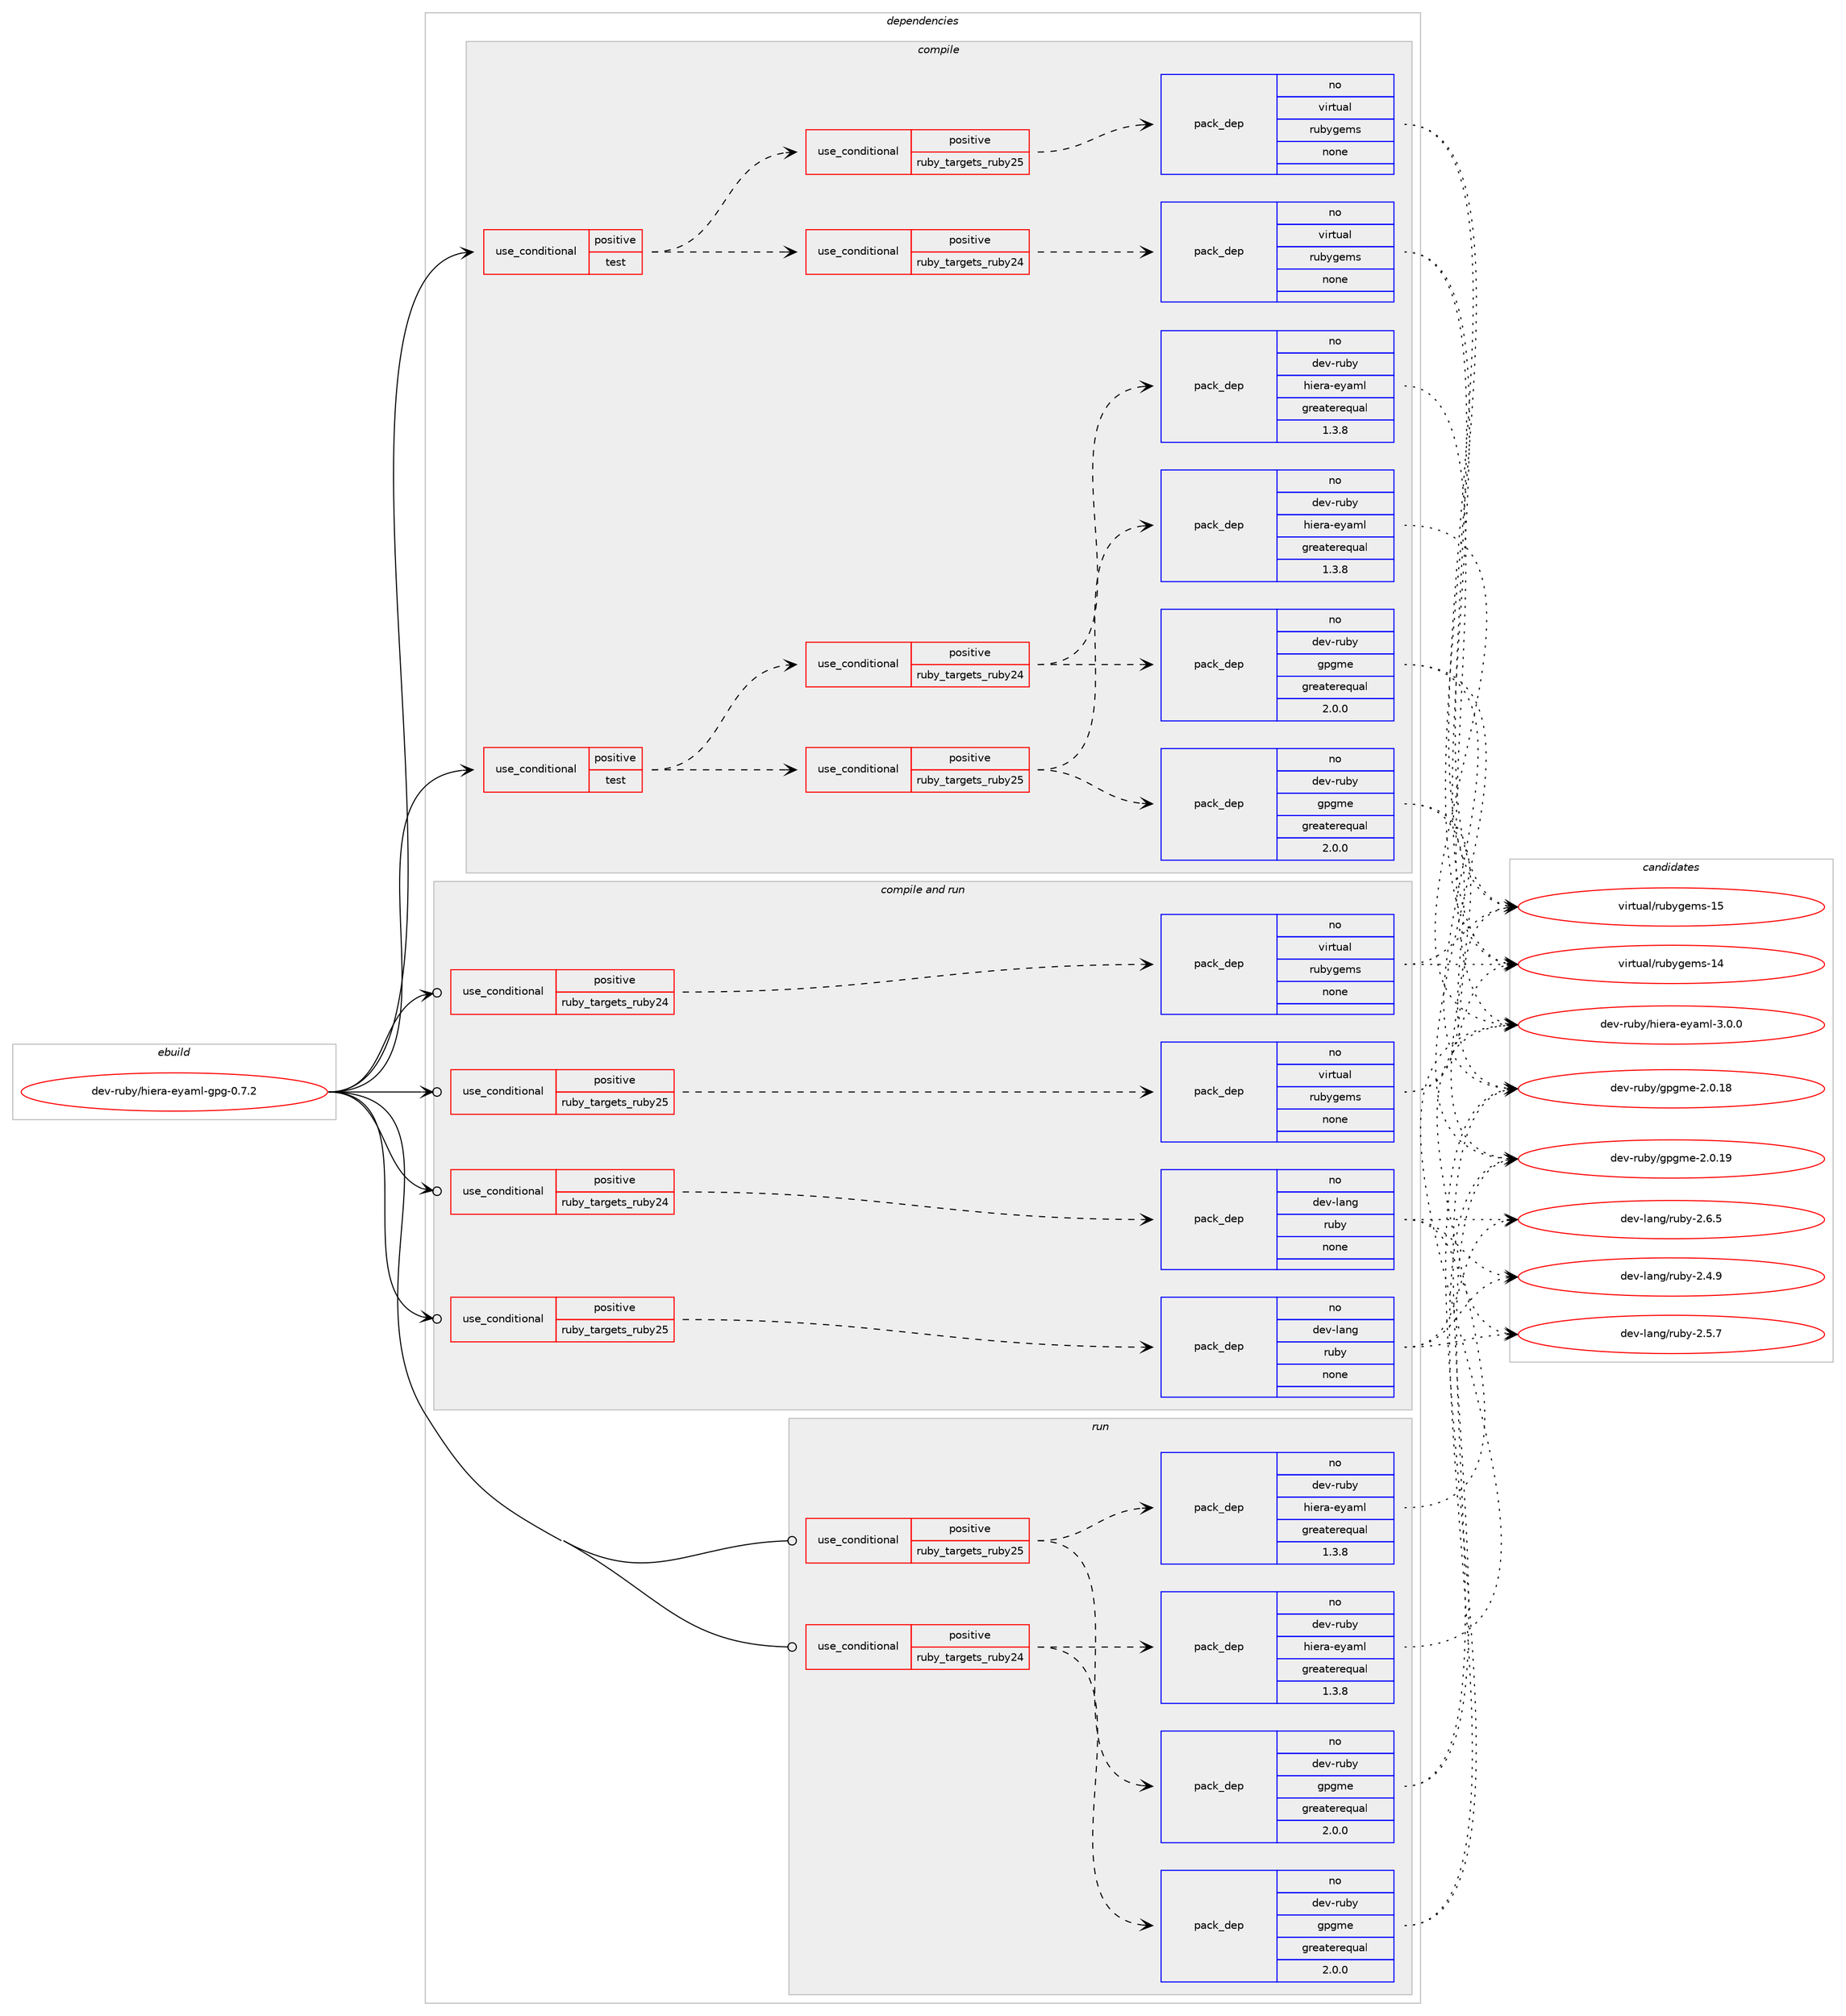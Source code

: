 digraph prolog {

# *************
# Graph options
# *************

newrank=true;
concentrate=true;
compound=true;
graph [rankdir=LR,fontname=Helvetica,fontsize=10,ranksep=1.5];#, ranksep=2.5, nodesep=0.2];
edge  [arrowhead=vee];
node  [fontname=Helvetica,fontsize=10];

# **********
# The ebuild
# **********

subgraph cluster_leftcol {
color=gray;
label=<<i>ebuild</i>>;
id [label="dev-ruby/hiera-eyaml-gpg-0.7.2", color=red, width=4, href="../dev-ruby/hiera-eyaml-gpg-0.7.2.svg"];
}

# ****************
# The dependencies
# ****************

subgraph cluster_midcol {
color=gray;
label=<<i>dependencies</i>>;
subgraph cluster_compile {
fillcolor="#eeeeee";
style=filled;
label=<<i>compile</i>>;
subgraph cond164765 {
dependency689915 [label=<<TABLE BORDER="0" CELLBORDER="1" CELLSPACING="0" CELLPADDING="4"><TR><TD ROWSPAN="3" CELLPADDING="10">use_conditional</TD></TR><TR><TD>positive</TD></TR><TR><TD>test</TD></TR></TABLE>>, shape=none, color=red];
subgraph cond164766 {
dependency689916 [label=<<TABLE BORDER="0" CELLBORDER="1" CELLSPACING="0" CELLPADDING="4"><TR><TD ROWSPAN="3" CELLPADDING="10">use_conditional</TD></TR><TR><TD>positive</TD></TR><TR><TD>ruby_targets_ruby24</TD></TR></TABLE>>, shape=none, color=red];
subgraph pack513183 {
dependency689917 [label=<<TABLE BORDER="0" CELLBORDER="1" CELLSPACING="0" CELLPADDING="4" WIDTH="220"><TR><TD ROWSPAN="6" CELLPADDING="30">pack_dep</TD></TR><TR><TD WIDTH="110">no</TD></TR><TR><TD>dev-ruby</TD></TR><TR><TD>hiera-eyaml</TD></TR><TR><TD>greaterequal</TD></TR><TR><TD>1.3.8</TD></TR></TABLE>>, shape=none, color=blue];
}
dependency689916:e -> dependency689917:w [weight=20,style="dashed",arrowhead="vee"];
subgraph pack513184 {
dependency689918 [label=<<TABLE BORDER="0" CELLBORDER="1" CELLSPACING="0" CELLPADDING="4" WIDTH="220"><TR><TD ROWSPAN="6" CELLPADDING="30">pack_dep</TD></TR><TR><TD WIDTH="110">no</TD></TR><TR><TD>dev-ruby</TD></TR><TR><TD>gpgme</TD></TR><TR><TD>greaterequal</TD></TR><TR><TD>2.0.0</TD></TR></TABLE>>, shape=none, color=blue];
}
dependency689916:e -> dependency689918:w [weight=20,style="dashed",arrowhead="vee"];
}
dependency689915:e -> dependency689916:w [weight=20,style="dashed",arrowhead="vee"];
subgraph cond164767 {
dependency689919 [label=<<TABLE BORDER="0" CELLBORDER="1" CELLSPACING="0" CELLPADDING="4"><TR><TD ROWSPAN="3" CELLPADDING="10">use_conditional</TD></TR><TR><TD>positive</TD></TR><TR><TD>ruby_targets_ruby25</TD></TR></TABLE>>, shape=none, color=red];
subgraph pack513185 {
dependency689920 [label=<<TABLE BORDER="0" CELLBORDER="1" CELLSPACING="0" CELLPADDING="4" WIDTH="220"><TR><TD ROWSPAN="6" CELLPADDING="30">pack_dep</TD></TR><TR><TD WIDTH="110">no</TD></TR><TR><TD>dev-ruby</TD></TR><TR><TD>hiera-eyaml</TD></TR><TR><TD>greaterequal</TD></TR><TR><TD>1.3.8</TD></TR></TABLE>>, shape=none, color=blue];
}
dependency689919:e -> dependency689920:w [weight=20,style="dashed",arrowhead="vee"];
subgraph pack513186 {
dependency689921 [label=<<TABLE BORDER="0" CELLBORDER="1" CELLSPACING="0" CELLPADDING="4" WIDTH="220"><TR><TD ROWSPAN="6" CELLPADDING="30">pack_dep</TD></TR><TR><TD WIDTH="110">no</TD></TR><TR><TD>dev-ruby</TD></TR><TR><TD>gpgme</TD></TR><TR><TD>greaterequal</TD></TR><TR><TD>2.0.0</TD></TR></TABLE>>, shape=none, color=blue];
}
dependency689919:e -> dependency689921:w [weight=20,style="dashed",arrowhead="vee"];
}
dependency689915:e -> dependency689919:w [weight=20,style="dashed",arrowhead="vee"];
}
id:e -> dependency689915:w [weight=20,style="solid",arrowhead="vee"];
subgraph cond164768 {
dependency689922 [label=<<TABLE BORDER="0" CELLBORDER="1" CELLSPACING="0" CELLPADDING="4"><TR><TD ROWSPAN="3" CELLPADDING="10">use_conditional</TD></TR><TR><TD>positive</TD></TR><TR><TD>test</TD></TR></TABLE>>, shape=none, color=red];
subgraph cond164769 {
dependency689923 [label=<<TABLE BORDER="0" CELLBORDER="1" CELLSPACING="0" CELLPADDING="4"><TR><TD ROWSPAN="3" CELLPADDING="10">use_conditional</TD></TR><TR><TD>positive</TD></TR><TR><TD>ruby_targets_ruby24</TD></TR></TABLE>>, shape=none, color=red];
subgraph pack513187 {
dependency689924 [label=<<TABLE BORDER="0" CELLBORDER="1" CELLSPACING="0" CELLPADDING="4" WIDTH="220"><TR><TD ROWSPAN="6" CELLPADDING="30">pack_dep</TD></TR><TR><TD WIDTH="110">no</TD></TR><TR><TD>virtual</TD></TR><TR><TD>rubygems</TD></TR><TR><TD>none</TD></TR><TR><TD></TD></TR></TABLE>>, shape=none, color=blue];
}
dependency689923:e -> dependency689924:w [weight=20,style="dashed",arrowhead="vee"];
}
dependency689922:e -> dependency689923:w [weight=20,style="dashed",arrowhead="vee"];
subgraph cond164770 {
dependency689925 [label=<<TABLE BORDER="0" CELLBORDER="1" CELLSPACING="0" CELLPADDING="4"><TR><TD ROWSPAN="3" CELLPADDING="10">use_conditional</TD></TR><TR><TD>positive</TD></TR><TR><TD>ruby_targets_ruby25</TD></TR></TABLE>>, shape=none, color=red];
subgraph pack513188 {
dependency689926 [label=<<TABLE BORDER="0" CELLBORDER="1" CELLSPACING="0" CELLPADDING="4" WIDTH="220"><TR><TD ROWSPAN="6" CELLPADDING="30">pack_dep</TD></TR><TR><TD WIDTH="110">no</TD></TR><TR><TD>virtual</TD></TR><TR><TD>rubygems</TD></TR><TR><TD>none</TD></TR><TR><TD></TD></TR></TABLE>>, shape=none, color=blue];
}
dependency689925:e -> dependency689926:w [weight=20,style="dashed",arrowhead="vee"];
}
dependency689922:e -> dependency689925:w [weight=20,style="dashed",arrowhead="vee"];
}
id:e -> dependency689922:w [weight=20,style="solid",arrowhead="vee"];
}
subgraph cluster_compileandrun {
fillcolor="#eeeeee";
style=filled;
label=<<i>compile and run</i>>;
subgraph cond164771 {
dependency689927 [label=<<TABLE BORDER="0" CELLBORDER="1" CELLSPACING="0" CELLPADDING="4"><TR><TD ROWSPAN="3" CELLPADDING="10">use_conditional</TD></TR><TR><TD>positive</TD></TR><TR><TD>ruby_targets_ruby24</TD></TR></TABLE>>, shape=none, color=red];
subgraph pack513189 {
dependency689928 [label=<<TABLE BORDER="0" CELLBORDER="1" CELLSPACING="0" CELLPADDING="4" WIDTH="220"><TR><TD ROWSPAN="6" CELLPADDING="30">pack_dep</TD></TR><TR><TD WIDTH="110">no</TD></TR><TR><TD>dev-lang</TD></TR><TR><TD>ruby</TD></TR><TR><TD>none</TD></TR><TR><TD></TD></TR></TABLE>>, shape=none, color=blue];
}
dependency689927:e -> dependency689928:w [weight=20,style="dashed",arrowhead="vee"];
}
id:e -> dependency689927:w [weight=20,style="solid",arrowhead="odotvee"];
subgraph cond164772 {
dependency689929 [label=<<TABLE BORDER="0" CELLBORDER="1" CELLSPACING="0" CELLPADDING="4"><TR><TD ROWSPAN="3" CELLPADDING="10">use_conditional</TD></TR><TR><TD>positive</TD></TR><TR><TD>ruby_targets_ruby24</TD></TR></TABLE>>, shape=none, color=red];
subgraph pack513190 {
dependency689930 [label=<<TABLE BORDER="0" CELLBORDER="1" CELLSPACING="0" CELLPADDING="4" WIDTH="220"><TR><TD ROWSPAN="6" CELLPADDING="30">pack_dep</TD></TR><TR><TD WIDTH="110">no</TD></TR><TR><TD>virtual</TD></TR><TR><TD>rubygems</TD></TR><TR><TD>none</TD></TR><TR><TD></TD></TR></TABLE>>, shape=none, color=blue];
}
dependency689929:e -> dependency689930:w [weight=20,style="dashed",arrowhead="vee"];
}
id:e -> dependency689929:w [weight=20,style="solid",arrowhead="odotvee"];
subgraph cond164773 {
dependency689931 [label=<<TABLE BORDER="0" CELLBORDER="1" CELLSPACING="0" CELLPADDING="4"><TR><TD ROWSPAN="3" CELLPADDING="10">use_conditional</TD></TR><TR><TD>positive</TD></TR><TR><TD>ruby_targets_ruby25</TD></TR></TABLE>>, shape=none, color=red];
subgraph pack513191 {
dependency689932 [label=<<TABLE BORDER="0" CELLBORDER="1" CELLSPACING="0" CELLPADDING="4" WIDTH="220"><TR><TD ROWSPAN="6" CELLPADDING="30">pack_dep</TD></TR><TR><TD WIDTH="110">no</TD></TR><TR><TD>dev-lang</TD></TR><TR><TD>ruby</TD></TR><TR><TD>none</TD></TR><TR><TD></TD></TR></TABLE>>, shape=none, color=blue];
}
dependency689931:e -> dependency689932:w [weight=20,style="dashed",arrowhead="vee"];
}
id:e -> dependency689931:w [weight=20,style="solid",arrowhead="odotvee"];
subgraph cond164774 {
dependency689933 [label=<<TABLE BORDER="0" CELLBORDER="1" CELLSPACING="0" CELLPADDING="4"><TR><TD ROWSPAN="3" CELLPADDING="10">use_conditional</TD></TR><TR><TD>positive</TD></TR><TR><TD>ruby_targets_ruby25</TD></TR></TABLE>>, shape=none, color=red];
subgraph pack513192 {
dependency689934 [label=<<TABLE BORDER="0" CELLBORDER="1" CELLSPACING="0" CELLPADDING="4" WIDTH="220"><TR><TD ROWSPAN="6" CELLPADDING="30">pack_dep</TD></TR><TR><TD WIDTH="110">no</TD></TR><TR><TD>virtual</TD></TR><TR><TD>rubygems</TD></TR><TR><TD>none</TD></TR><TR><TD></TD></TR></TABLE>>, shape=none, color=blue];
}
dependency689933:e -> dependency689934:w [weight=20,style="dashed",arrowhead="vee"];
}
id:e -> dependency689933:w [weight=20,style="solid",arrowhead="odotvee"];
}
subgraph cluster_run {
fillcolor="#eeeeee";
style=filled;
label=<<i>run</i>>;
subgraph cond164775 {
dependency689935 [label=<<TABLE BORDER="0" CELLBORDER="1" CELLSPACING="0" CELLPADDING="4"><TR><TD ROWSPAN="3" CELLPADDING="10">use_conditional</TD></TR><TR><TD>positive</TD></TR><TR><TD>ruby_targets_ruby24</TD></TR></TABLE>>, shape=none, color=red];
subgraph pack513193 {
dependency689936 [label=<<TABLE BORDER="0" CELLBORDER="1" CELLSPACING="0" CELLPADDING="4" WIDTH="220"><TR><TD ROWSPAN="6" CELLPADDING="30">pack_dep</TD></TR><TR><TD WIDTH="110">no</TD></TR><TR><TD>dev-ruby</TD></TR><TR><TD>hiera-eyaml</TD></TR><TR><TD>greaterequal</TD></TR><TR><TD>1.3.8</TD></TR></TABLE>>, shape=none, color=blue];
}
dependency689935:e -> dependency689936:w [weight=20,style="dashed",arrowhead="vee"];
subgraph pack513194 {
dependency689937 [label=<<TABLE BORDER="0" CELLBORDER="1" CELLSPACING="0" CELLPADDING="4" WIDTH="220"><TR><TD ROWSPAN="6" CELLPADDING="30">pack_dep</TD></TR><TR><TD WIDTH="110">no</TD></TR><TR><TD>dev-ruby</TD></TR><TR><TD>gpgme</TD></TR><TR><TD>greaterequal</TD></TR><TR><TD>2.0.0</TD></TR></TABLE>>, shape=none, color=blue];
}
dependency689935:e -> dependency689937:w [weight=20,style="dashed",arrowhead="vee"];
}
id:e -> dependency689935:w [weight=20,style="solid",arrowhead="odot"];
subgraph cond164776 {
dependency689938 [label=<<TABLE BORDER="0" CELLBORDER="1" CELLSPACING="0" CELLPADDING="4"><TR><TD ROWSPAN="3" CELLPADDING="10">use_conditional</TD></TR><TR><TD>positive</TD></TR><TR><TD>ruby_targets_ruby25</TD></TR></TABLE>>, shape=none, color=red];
subgraph pack513195 {
dependency689939 [label=<<TABLE BORDER="0" CELLBORDER="1" CELLSPACING="0" CELLPADDING="4" WIDTH="220"><TR><TD ROWSPAN="6" CELLPADDING="30">pack_dep</TD></TR><TR><TD WIDTH="110">no</TD></TR><TR><TD>dev-ruby</TD></TR><TR><TD>hiera-eyaml</TD></TR><TR><TD>greaterequal</TD></TR><TR><TD>1.3.8</TD></TR></TABLE>>, shape=none, color=blue];
}
dependency689938:e -> dependency689939:w [weight=20,style="dashed",arrowhead="vee"];
subgraph pack513196 {
dependency689940 [label=<<TABLE BORDER="0" CELLBORDER="1" CELLSPACING="0" CELLPADDING="4" WIDTH="220"><TR><TD ROWSPAN="6" CELLPADDING="30">pack_dep</TD></TR><TR><TD WIDTH="110">no</TD></TR><TR><TD>dev-ruby</TD></TR><TR><TD>gpgme</TD></TR><TR><TD>greaterequal</TD></TR><TR><TD>2.0.0</TD></TR></TABLE>>, shape=none, color=blue];
}
dependency689938:e -> dependency689940:w [weight=20,style="dashed",arrowhead="vee"];
}
id:e -> dependency689938:w [weight=20,style="solid",arrowhead="odot"];
}
}

# **************
# The candidates
# **************

subgraph cluster_choices {
rank=same;
color=gray;
label=<<i>candidates</i>>;

subgraph choice513183 {
color=black;
nodesep=1;
choice100101118451141179812147104105101114974510112197109108455146484648 [label="dev-ruby/hiera-eyaml-3.0.0", color=red, width=4,href="../dev-ruby/hiera-eyaml-3.0.0.svg"];
dependency689917:e -> choice100101118451141179812147104105101114974510112197109108455146484648:w [style=dotted,weight="100"];
}
subgraph choice513184 {
color=black;
nodesep=1;
choice10010111845114117981214710311210310910145504648464956 [label="dev-ruby/gpgme-2.0.18", color=red, width=4,href="../dev-ruby/gpgme-2.0.18.svg"];
choice10010111845114117981214710311210310910145504648464957 [label="dev-ruby/gpgme-2.0.19", color=red, width=4,href="../dev-ruby/gpgme-2.0.19.svg"];
dependency689918:e -> choice10010111845114117981214710311210310910145504648464956:w [style=dotted,weight="100"];
dependency689918:e -> choice10010111845114117981214710311210310910145504648464957:w [style=dotted,weight="100"];
}
subgraph choice513185 {
color=black;
nodesep=1;
choice100101118451141179812147104105101114974510112197109108455146484648 [label="dev-ruby/hiera-eyaml-3.0.0", color=red, width=4,href="../dev-ruby/hiera-eyaml-3.0.0.svg"];
dependency689920:e -> choice100101118451141179812147104105101114974510112197109108455146484648:w [style=dotted,weight="100"];
}
subgraph choice513186 {
color=black;
nodesep=1;
choice10010111845114117981214710311210310910145504648464956 [label="dev-ruby/gpgme-2.0.18", color=red, width=4,href="../dev-ruby/gpgme-2.0.18.svg"];
choice10010111845114117981214710311210310910145504648464957 [label="dev-ruby/gpgme-2.0.19", color=red, width=4,href="../dev-ruby/gpgme-2.0.19.svg"];
dependency689921:e -> choice10010111845114117981214710311210310910145504648464956:w [style=dotted,weight="100"];
dependency689921:e -> choice10010111845114117981214710311210310910145504648464957:w [style=dotted,weight="100"];
}
subgraph choice513187 {
color=black;
nodesep=1;
choice118105114116117971084711411798121103101109115454952 [label="virtual/rubygems-14", color=red, width=4,href="../virtual/rubygems-14.svg"];
choice118105114116117971084711411798121103101109115454953 [label="virtual/rubygems-15", color=red, width=4,href="../virtual/rubygems-15.svg"];
dependency689924:e -> choice118105114116117971084711411798121103101109115454952:w [style=dotted,weight="100"];
dependency689924:e -> choice118105114116117971084711411798121103101109115454953:w [style=dotted,weight="100"];
}
subgraph choice513188 {
color=black;
nodesep=1;
choice118105114116117971084711411798121103101109115454952 [label="virtual/rubygems-14", color=red, width=4,href="../virtual/rubygems-14.svg"];
choice118105114116117971084711411798121103101109115454953 [label="virtual/rubygems-15", color=red, width=4,href="../virtual/rubygems-15.svg"];
dependency689926:e -> choice118105114116117971084711411798121103101109115454952:w [style=dotted,weight="100"];
dependency689926:e -> choice118105114116117971084711411798121103101109115454953:w [style=dotted,weight="100"];
}
subgraph choice513189 {
color=black;
nodesep=1;
choice10010111845108971101034711411798121455046524657 [label="dev-lang/ruby-2.4.9", color=red, width=4,href="../dev-lang/ruby-2.4.9.svg"];
choice10010111845108971101034711411798121455046534655 [label="dev-lang/ruby-2.5.7", color=red, width=4,href="../dev-lang/ruby-2.5.7.svg"];
choice10010111845108971101034711411798121455046544653 [label="dev-lang/ruby-2.6.5", color=red, width=4,href="../dev-lang/ruby-2.6.5.svg"];
dependency689928:e -> choice10010111845108971101034711411798121455046524657:w [style=dotted,weight="100"];
dependency689928:e -> choice10010111845108971101034711411798121455046534655:w [style=dotted,weight="100"];
dependency689928:e -> choice10010111845108971101034711411798121455046544653:w [style=dotted,weight="100"];
}
subgraph choice513190 {
color=black;
nodesep=1;
choice118105114116117971084711411798121103101109115454952 [label="virtual/rubygems-14", color=red, width=4,href="../virtual/rubygems-14.svg"];
choice118105114116117971084711411798121103101109115454953 [label="virtual/rubygems-15", color=red, width=4,href="../virtual/rubygems-15.svg"];
dependency689930:e -> choice118105114116117971084711411798121103101109115454952:w [style=dotted,weight="100"];
dependency689930:e -> choice118105114116117971084711411798121103101109115454953:w [style=dotted,weight="100"];
}
subgraph choice513191 {
color=black;
nodesep=1;
choice10010111845108971101034711411798121455046524657 [label="dev-lang/ruby-2.4.9", color=red, width=4,href="../dev-lang/ruby-2.4.9.svg"];
choice10010111845108971101034711411798121455046534655 [label="dev-lang/ruby-2.5.7", color=red, width=4,href="../dev-lang/ruby-2.5.7.svg"];
choice10010111845108971101034711411798121455046544653 [label="dev-lang/ruby-2.6.5", color=red, width=4,href="../dev-lang/ruby-2.6.5.svg"];
dependency689932:e -> choice10010111845108971101034711411798121455046524657:w [style=dotted,weight="100"];
dependency689932:e -> choice10010111845108971101034711411798121455046534655:w [style=dotted,weight="100"];
dependency689932:e -> choice10010111845108971101034711411798121455046544653:w [style=dotted,weight="100"];
}
subgraph choice513192 {
color=black;
nodesep=1;
choice118105114116117971084711411798121103101109115454952 [label="virtual/rubygems-14", color=red, width=4,href="../virtual/rubygems-14.svg"];
choice118105114116117971084711411798121103101109115454953 [label="virtual/rubygems-15", color=red, width=4,href="../virtual/rubygems-15.svg"];
dependency689934:e -> choice118105114116117971084711411798121103101109115454952:w [style=dotted,weight="100"];
dependency689934:e -> choice118105114116117971084711411798121103101109115454953:w [style=dotted,weight="100"];
}
subgraph choice513193 {
color=black;
nodesep=1;
choice100101118451141179812147104105101114974510112197109108455146484648 [label="dev-ruby/hiera-eyaml-3.0.0", color=red, width=4,href="../dev-ruby/hiera-eyaml-3.0.0.svg"];
dependency689936:e -> choice100101118451141179812147104105101114974510112197109108455146484648:w [style=dotted,weight="100"];
}
subgraph choice513194 {
color=black;
nodesep=1;
choice10010111845114117981214710311210310910145504648464956 [label="dev-ruby/gpgme-2.0.18", color=red, width=4,href="../dev-ruby/gpgme-2.0.18.svg"];
choice10010111845114117981214710311210310910145504648464957 [label="dev-ruby/gpgme-2.0.19", color=red, width=4,href="../dev-ruby/gpgme-2.0.19.svg"];
dependency689937:e -> choice10010111845114117981214710311210310910145504648464956:w [style=dotted,weight="100"];
dependency689937:e -> choice10010111845114117981214710311210310910145504648464957:w [style=dotted,weight="100"];
}
subgraph choice513195 {
color=black;
nodesep=1;
choice100101118451141179812147104105101114974510112197109108455146484648 [label="dev-ruby/hiera-eyaml-3.0.0", color=red, width=4,href="../dev-ruby/hiera-eyaml-3.0.0.svg"];
dependency689939:e -> choice100101118451141179812147104105101114974510112197109108455146484648:w [style=dotted,weight="100"];
}
subgraph choice513196 {
color=black;
nodesep=1;
choice10010111845114117981214710311210310910145504648464956 [label="dev-ruby/gpgme-2.0.18", color=red, width=4,href="../dev-ruby/gpgme-2.0.18.svg"];
choice10010111845114117981214710311210310910145504648464957 [label="dev-ruby/gpgme-2.0.19", color=red, width=4,href="../dev-ruby/gpgme-2.0.19.svg"];
dependency689940:e -> choice10010111845114117981214710311210310910145504648464956:w [style=dotted,weight="100"];
dependency689940:e -> choice10010111845114117981214710311210310910145504648464957:w [style=dotted,weight="100"];
}
}

}
